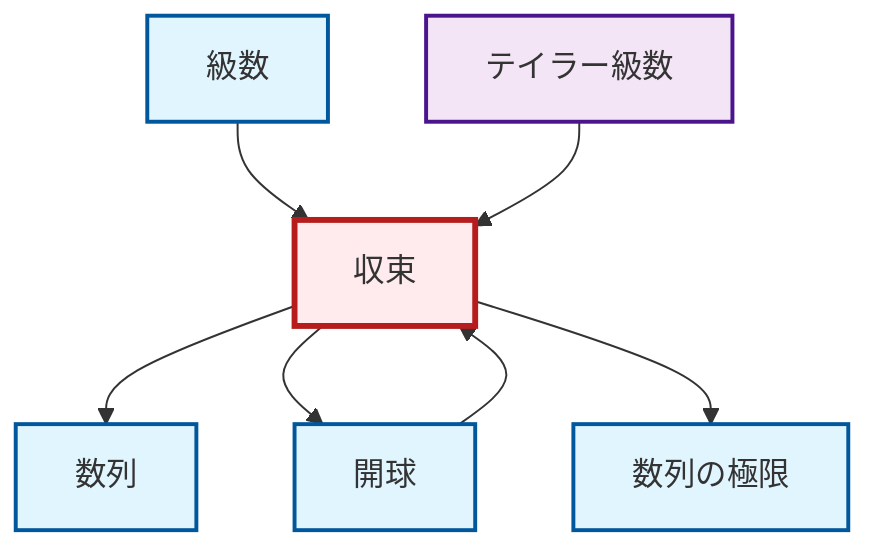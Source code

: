 graph TD
    classDef definition fill:#e1f5fe,stroke:#01579b,stroke-width:2px
    classDef theorem fill:#f3e5f5,stroke:#4a148c,stroke-width:2px
    classDef axiom fill:#fff3e0,stroke:#e65100,stroke-width:2px
    classDef example fill:#e8f5e9,stroke:#1b5e20,stroke-width:2px
    classDef current fill:#ffebee,stroke:#b71c1c,stroke-width:3px
    def-convergence["収束"]:::definition
    thm-taylor-series["テイラー級数"]:::theorem
    def-sequence["数列"]:::definition
    def-open-ball["開球"]:::definition
    def-limit["数列の極限"]:::definition
    def-series["級数"]:::definition
    def-series --> def-convergence
    def-convergence --> def-sequence
    def-convergence --> def-open-ball
    def-convergence --> def-limit
    def-open-ball --> def-convergence
    thm-taylor-series --> def-convergence
    class def-convergence current